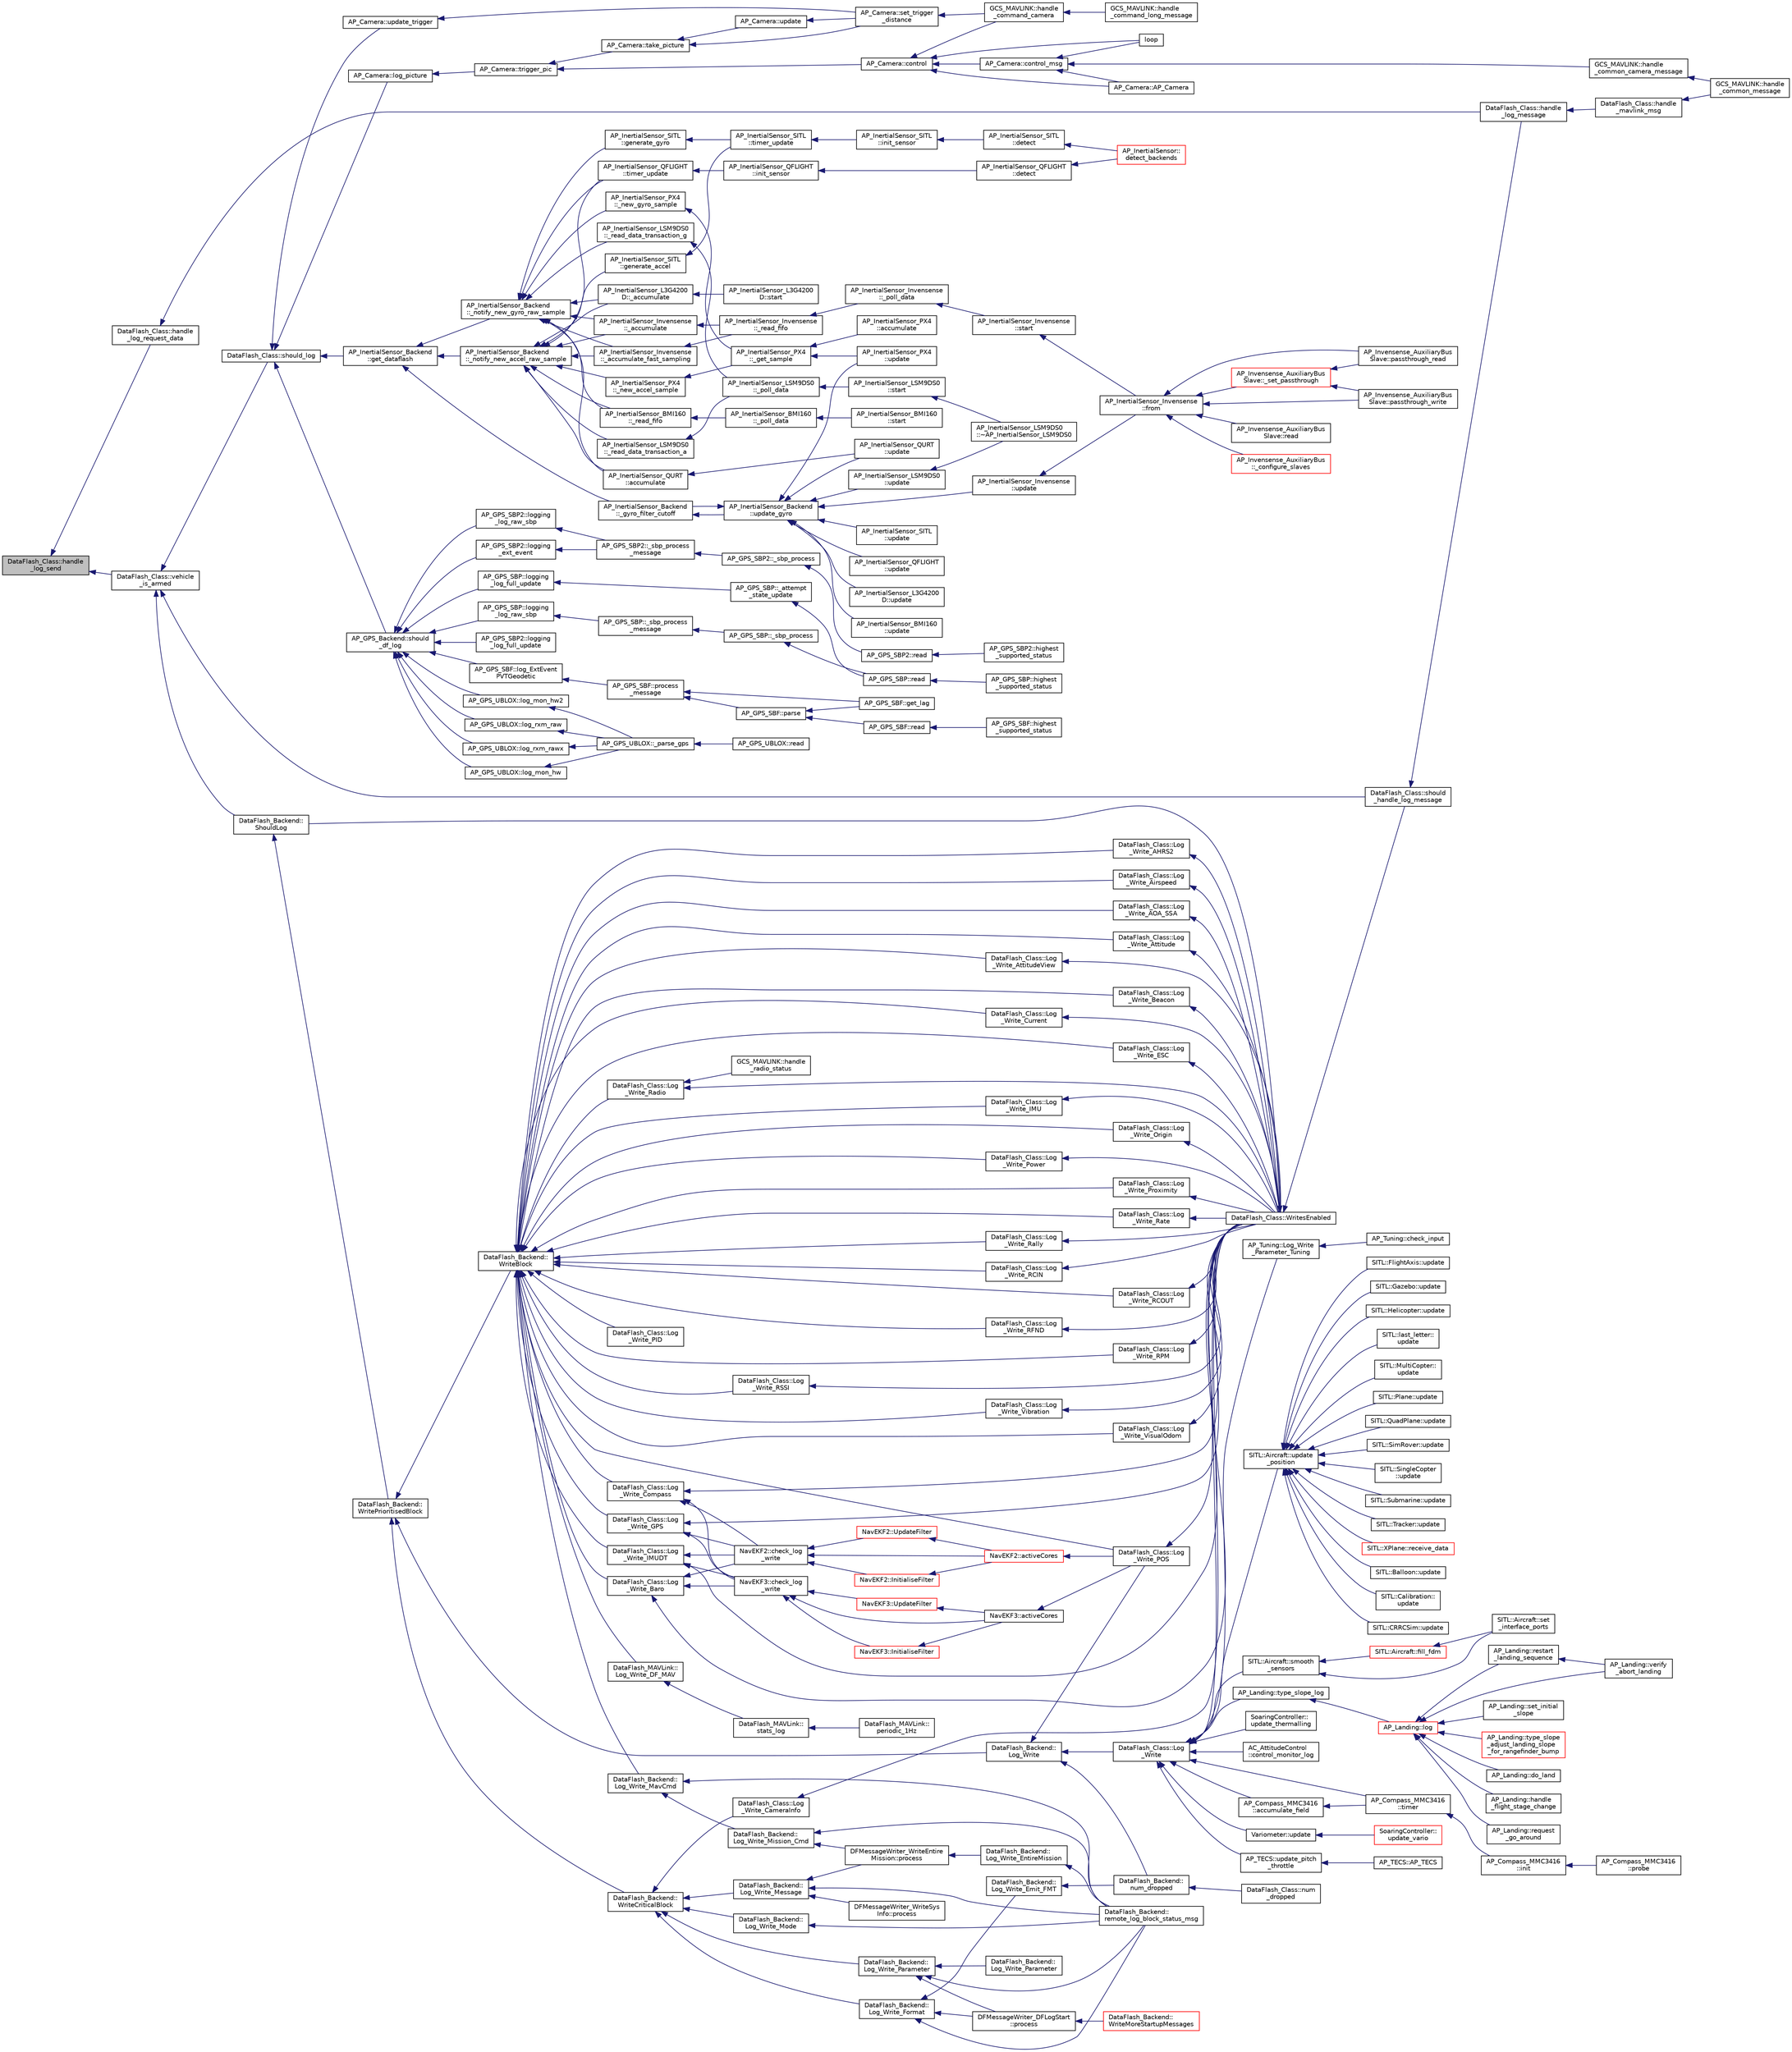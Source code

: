 digraph "DataFlash_Class::handle_log_send"
{
 // INTERACTIVE_SVG=YES
  edge [fontname="Helvetica",fontsize="10",labelfontname="Helvetica",labelfontsize="10"];
  node [fontname="Helvetica",fontsize="10",shape=record];
  rankdir="LR";
  Node1 [label="DataFlash_Class::handle\l_log_send",height=0.2,width=0.4,color="black", fillcolor="grey75", style="filled", fontcolor="black"];
  Node1 -> Node2 [dir="back",color="midnightblue",fontsize="10",style="solid",fontname="Helvetica"];
  Node2 [label="DataFlash_Class::handle\l_log_request_data",height=0.2,width=0.4,color="black", fillcolor="white", style="filled",URL="$classDataFlash__Class.html#a7460bed0ed59f26ad3cfa317b212bcdd"];
  Node2 -> Node3 [dir="back",color="midnightblue",fontsize="10",style="solid",fontname="Helvetica"];
  Node3 [label="DataFlash_Class::handle\l_log_message",height=0.2,width=0.4,color="black", fillcolor="white", style="filled",URL="$classDataFlash__Class.html#a54a0f06df82820b62ec798a212821d25"];
  Node3 -> Node4 [dir="back",color="midnightblue",fontsize="10",style="solid",fontname="Helvetica"];
  Node4 [label="DataFlash_Class::handle\l_mavlink_msg",height=0.2,width=0.4,color="black", fillcolor="white", style="filled",URL="$classDataFlash__Class.html#a06ce95acf59edd4dd3b8aa7246913e7a"];
  Node4 -> Node5 [dir="back",color="midnightblue",fontsize="10",style="solid",fontname="Helvetica"];
  Node5 [label="GCS_MAVLINK::handle\l_common_message",height=0.2,width=0.4,color="black", fillcolor="white", style="filled",URL="$structGCS__MAVLINK.html#a13da94a2548ade6552a5250eb3251e89"];
  Node1 -> Node6 [dir="back",color="midnightblue",fontsize="10",style="solid",fontname="Helvetica"];
  Node6 [label="DataFlash_Class::vehicle\l_is_armed",height=0.2,width=0.4,color="black", fillcolor="white", style="filled",URL="$classDataFlash__Class.html#a4ae8e6be0f866326253600ba95a20a47"];
  Node6 -> Node7 [dir="back",color="midnightblue",fontsize="10",style="solid",fontname="Helvetica"];
  Node7 [label="DataFlash_Class::should_log",height=0.2,width=0.4,color="black", fillcolor="white", style="filled",URL="$classDataFlash__Class.html#ad12449b59acdcf6b040af55907089eed"];
  Node7 -> Node8 [dir="back",color="midnightblue",fontsize="10",style="solid",fontname="Helvetica"];
  Node8 [label="AP_Camera::log_picture",height=0.2,width=0.4,color="black", fillcolor="white", style="filled",URL="$classAP__Camera.html#ae511c5d9c318c1650f04b4ecb5709112"];
  Node8 -> Node9 [dir="back",color="midnightblue",fontsize="10",style="solid",fontname="Helvetica"];
  Node9 [label="AP_Camera::trigger_pic",height=0.2,width=0.4,color="black", fillcolor="white", style="filled",URL="$classAP__Camera.html#a912338131e4f4ab09eb09139d471b7b3"];
  Node9 -> Node10 [dir="back",color="midnightblue",fontsize="10",style="solid",fontname="Helvetica"];
  Node10 [label="AP_Camera::control",height=0.2,width=0.4,color="black", fillcolor="white", style="filled",URL="$classAP__Camera.html#a7c7aa23d1a71db5345bb11899bbb8f31"];
  Node10 -> Node11 [dir="back",color="midnightblue",fontsize="10",style="solid",fontname="Helvetica"];
  Node11 [label="AP_Camera::AP_Camera",height=0.2,width=0.4,color="black", fillcolor="white", style="filled",URL="$classAP__Camera.html#ad8d2e68c3b5a7133da87975d3120223a"];
  Node10 -> Node12 [dir="back",color="midnightblue",fontsize="10",style="solid",fontname="Helvetica"];
  Node12 [label="AP_Camera::control_msg",height=0.2,width=0.4,color="black", fillcolor="white", style="filled",URL="$classAP__Camera.html#a5a9157e5d811fa1b55bebe90fe731065",tooltip="decode deprecated MavLink message that controls camera. "];
  Node12 -> Node11 [dir="back",color="midnightblue",fontsize="10",style="solid",fontname="Helvetica"];
  Node12 -> Node13 [dir="back",color="midnightblue",fontsize="10",style="solid",fontname="Helvetica"];
  Node13 [label="GCS_MAVLINK::handle\l_common_camera_message",height=0.2,width=0.4,color="black", fillcolor="white", style="filled",URL="$structGCS__MAVLINK.html#a496597037e80be23544b7618199ad9f5"];
  Node13 -> Node5 [dir="back",color="midnightblue",fontsize="10",style="solid",fontname="Helvetica"];
  Node12 -> Node14 [dir="back",color="midnightblue",fontsize="10",style="solid",fontname="Helvetica"];
  Node14 [label="loop",height=0.2,width=0.4,color="black", fillcolor="white", style="filled",URL="$routing_8cpp.html#afe461d27b9c48d5921c00d521181f12f"];
  Node10 -> Node15 [dir="back",color="midnightblue",fontsize="10",style="solid",fontname="Helvetica"];
  Node15 [label="GCS_MAVLINK::handle\l_command_camera",height=0.2,width=0.4,color="black", fillcolor="white", style="filled",URL="$structGCS__MAVLINK.html#a735b4b8b692fa6985a7f7b99c6b4d58c"];
  Node15 -> Node16 [dir="back",color="midnightblue",fontsize="10",style="solid",fontname="Helvetica"];
  Node16 [label="GCS_MAVLINK::handle\l_command_long_message",height=0.2,width=0.4,color="black", fillcolor="white", style="filled",URL="$structGCS__MAVLINK.html#ada9816ba563e134b421cb5bcc7b21ed6"];
  Node10 -> Node14 [dir="back",color="midnightblue",fontsize="10",style="solid",fontname="Helvetica"];
  Node9 -> Node17 [dir="back",color="midnightblue",fontsize="10",style="solid",fontname="Helvetica"];
  Node17 [label="AP_Camera::take_picture",height=0.2,width=0.4,color="black", fillcolor="white", style="filled",URL="$classAP__Camera.html#a5d7170c290ba358aab4e79e8e79bbb70"];
  Node17 -> Node18 [dir="back",color="midnightblue",fontsize="10",style="solid",fontname="Helvetica"];
  Node18 [label="AP_Camera::set_trigger\l_distance",height=0.2,width=0.4,color="black", fillcolor="white", style="filled",URL="$classAP__Camera.html#a4a39e7eb5e1df8b95ef260b0638c6fc7"];
  Node18 -> Node15 [dir="back",color="midnightblue",fontsize="10",style="solid",fontname="Helvetica"];
  Node17 -> Node19 [dir="back",color="midnightblue",fontsize="10",style="solid",fontname="Helvetica"];
  Node19 [label="AP_Camera::update",height=0.2,width=0.4,color="black", fillcolor="white", style="filled",URL="$classAP__Camera.html#a4077dde0b48102aa3b07eb64f1f7a420"];
  Node19 -> Node18 [dir="back",color="midnightblue",fontsize="10",style="solid",fontname="Helvetica"];
  Node7 -> Node20 [dir="back",color="midnightblue",fontsize="10",style="solid",fontname="Helvetica"];
  Node20 [label="AP_Camera::update_trigger",height=0.2,width=0.4,color="black", fillcolor="white", style="filled",URL="$classAP__Camera.html#a3809f54e2cc95832bb8d5e43451e834f"];
  Node20 -> Node18 [dir="back",color="midnightblue",fontsize="10",style="solid",fontname="Helvetica"];
  Node7 -> Node21 [dir="back",color="midnightblue",fontsize="10",style="solid",fontname="Helvetica"];
  Node21 [label="AP_GPS_Backend::should\l_df_log",height=0.2,width=0.4,color="black", fillcolor="white", style="filled",URL="$classAP__GPS__Backend.html#a78d22fd7b536578b4b444c4ac63d2fda"];
  Node21 -> Node22 [dir="back",color="midnightblue",fontsize="10",style="solid",fontname="Helvetica"];
  Node22 [label="AP_GPS_SBF::log_ExtEvent\lPVTGeodetic",height=0.2,width=0.4,color="black", fillcolor="white", style="filled",URL="$classAP__GPS__SBF.html#a029bda686db2bccb2b98f78cf5ea38fe"];
  Node22 -> Node23 [dir="back",color="midnightblue",fontsize="10",style="solid",fontname="Helvetica"];
  Node23 [label="AP_GPS_SBF::process\l_message",height=0.2,width=0.4,color="black", fillcolor="white", style="filled",URL="$classAP__GPS__SBF.html#a302b0e8422996c2cabb9dfac0eae59a4"];
  Node23 -> Node24 [dir="back",color="midnightblue",fontsize="10",style="solid",fontname="Helvetica"];
  Node24 [label="AP_GPS_SBF::get_lag",height=0.2,width=0.4,color="black", fillcolor="white", style="filled",URL="$classAP__GPS__SBF.html#ac390273f48b232915b30f6aeed7560f6"];
  Node23 -> Node25 [dir="back",color="midnightblue",fontsize="10",style="solid",fontname="Helvetica"];
  Node25 [label="AP_GPS_SBF::parse",height=0.2,width=0.4,color="black", fillcolor="white", style="filled",URL="$classAP__GPS__SBF.html#a4ff03181a0163ebda3dcc6b550e0d05a"];
  Node25 -> Node24 [dir="back",color="midnightblue",fontsize="10",style="solid",fontname="Helvetica"];
  Node25 -> Node26 [dir="back",color="midnightblue",fontsize="10",style="solid",fontname="Helvetica"];
  Node26 [label="AP_GPS_SBF::read",height=0.2,width=0.4,color="black", fillcolor="white", style="filled",URL="$classAP__GPS__SBF.html#a5d9c1999aa212fff0587dad4b306c97d"];
  Node26 -> Node27 [dir="back",color="midnightblue",fontsize="10",style="solid",fontname="Helvetica"];
  Node27 [label="AP_GPS_SBF::highest\l_supported_status",height=0.2,width=0.4,color="black", fillcolor="white", style="filled",URL="$classAP__GPS__SBF.html#a3aa88ec618ee6552f1823afae4a7c2c1"];
  Node21 -> Node28 [dir="back",color="midnightblue",fontsize="10",style="solid",fontname="Helvetica"];
  Node28 [label="AP_GPS_UBLOX::log_mon_hw",height=0.2,width=0.4,color="black", fillcolor="white", style="filled",URL="$classAP__GPS__UBLOX.html#afaad8ce1ad6c2192e2608e5731789b25"];
  Node28 -> Node29 [dir="back",color="midnightblue",fontsize="10",style="solid",fontname="Helvetica"];
  Node29 [label="AP_GPS_UBLOX::_parse_gps",height=0.2,width=0.4,color="black", fillcolor="white", style="filled",URL="$classAP__GPS__UBLOX.html#a16ae8ab4b0babfbc2245beb0a438ec33"];
  Node29 -> Node30 [dir="back",color="midnightblue",fontsize="10",style="solid",fontname="Helvetica"];
  Node30 [label="AP_GPS_UBLOX::read",height=0.2,width=0.4,color="black", fillcolor="white", style="filled",URL="$classAP__GPS__UBLOX.html#a09825f5ca37ee9bdb5e0939a4073a84e"];
  Node21 -> Node31 [dir="back",color="midnightblue",fontsize="10",style="solid",fontname="Helvetica"];
  Node31 [label="AP_GPS_UBLOX::log_mon_hw2",height=0.2,width=0.4,color="black", fillcolor="white", style="filled",URL="$classAP__GPS__UBLOX.html#aa371c3daa15a309ab65f1522471ff5c2"];
  Node31 -> Node29 [dir="back",color="midnightblue",fontsize="10",style="solid",fontname="Helvetica"];
  Node21 -> Node32 [dir="back",color="midnightblue",fontsize="10",style="solid",fontname="Helvetica"];
  Node32 [label="AP_GPS_UBLOX::log_rxm_raw",height=0.2,width=0.4,color="black", fillcolor="white", style="filled",URL="$classAP__GPS__UBLOX.html#a599fc077195cbe106d1da825688b1440"];
  Node32 -> Node29 [dir="back",color="midnightblue",fontsize="10",style="solid",fontname="Helvetica"];
  Node21 -> Node33 [dir="back",color="midnightblue",fontsize="10",style="solid",fontname="Helvetica"];
  Node33 [label="AP_GPS_UBLOX::log_rxm_rawx",height=0.2,width=0.4,color="black", fillcolor="white", style="filled",URL="$classAP__GPS__UBLOX.html#a3974f2089cb33bed89e19cfe3c7521f8"];
  Node33 -> Node29 [dir="back",color="midnightblue",fontsize="10",style="solid",fontname="Helvetica"];
  Node21 -> Node34 [dir="back",color="midnightblue",fontsize="10",style="solid",fontname="Helvetica"];
  Node34 [label="AP_GPS_SBP2::logging\l_ext_event",height=0.2,width=0.4,color="black", fillcolor="white", style="filled",URL="$classAP__GPS__SBP2.html#ae8c7f53ee8183d7f0b915e9b5a494ae6"];
  Node34 -> Node35 [dir="back",color="midnightblue",fontsize="10",style="solid",fontname="Helvetica"];
  Node35 [label="AP_GPS_SBP2::_sbp_process\l_message",height=0.2,width=0.4,color="black", fillcolor="white", style="filled",URL="$classAP__GPS__SBP2.html#ac64f29dd084dc165c676cfd2751e77ae"];
  Node35 -> Node36 [dir="back",color="midnightblue",fontsize="10",style="solid",fontname="Helvetica"];
  Node36 [label="AP_GPS_SBP2::_sbp_process",height=0.2,width=0.4,color="black", fillcolor="white", style="filled",URL="$classAP__GPS__SBP2.html#a401dc8505b1460b2cacbafea3d223a91"];
  Node36 -> Node37 [dir="back",color="midnightblue",fontsize="10",style="solid",fontname="Helvetica"];
  Node37 [label="AP_GPS_SBP2::read",height=0.2,width=0.4,color="black", fillcolor="white", style="filled",URL="$classAP__GPS__SBP2.html#a251cdad10dff6c4e02d59f0507e5f3b6"];
  Node37 -> Node38 [dir="back",color="midnightblue",fontsize="10",style="solid",fontname="Helvetica"];
  Node38 [label="AP_GPS_SBP2::highest\l_supported_status",height=0.2,width=0.4,color="black", fillcolor="white", style="filled",URL="$classAP__GPS__SBP2.html#a471fd2a813238296dcbb8a5e3d031514"];
  Node21 -> Node39 [dir="back",color="midnightblue",fontsize="10",style="solid",fontname="Helvetica"];
  Node39 [label="AP_GPS_SBP::logging\l_log_full_update",height=0.2,width=0.4,color="black", fillcolor="white", style="filled",URL="$classAP__GPS__SBP.html#af5d2846c5c8368ab5d6d9456f78cb04d"];
  Node39 -> Node40 [dir="back",color="midnightblue",fontsize="10",style="solid",fontname="Helvetica"];
  Node40 [label="AP_GPS_SBP::_attempt\l_state_update",height=0.2,width=0.4,color="black", fillcolor="white", style="filled",URL="$classAP__GPS__SBP.html#af9e1e7cae1c58891c9a47a6ae6425491"];
  Node40 -> Node41 [dir="back",color="midnightblue",fontsize="10",style="solid",fontname="Helvetica"];
  Node41 [label="AP_GPS_SBP::read",height=0.2,width=0.4,color="black", fillcolor="white", style="filled",URL="$classAP__GPS__SBP.html#a3fa95c1c1f83ad45a11a61d604e61d8d"];
  Node41 -> Node42 [dir="back",color="midnightblue",fontsize="10",style="solid",fontname="Helvetica"];
  Node42 [label="AP_GPS_SBP::highest\l_supported_status",height=0.2,width=0.4,color="black", fillcolor="white", style="filled",URL="$classAP__GPS__SBP.html#ad2aa36fb56f231229ca47df94c7c926f"];
  Node21 -> Node43 [dir="back",color="midnightblue",fontsize="10",style="solid",fontname="Helvetica"];
  Node43 [label="AP_GPS_SBP2::logging\l_log_full_update",height=0.2,width=0.4,color="black", fillcolor="white", style="filled",URL="$classAP__GPS__SBP2.html#adc254567a151ff0db903b861319f0d56"];
  Node21 -> Node44 [dir="back",color="midnightblue",fontsize="10",style="solid",fontname="Helvetica"];
  Node44 [label="AP_GPS_SBP::logging\l_log_raw_sbp",height=0.2,width=0.4,color="black", fillcolor="white", style="filled",URL="$classAP__GPS__SBP.html#a03c2f3629f94e7b6df5989cc33d9d59a"];
  Node44 -> Node45 [dir="back",color="midnightblue",fontsize="10",style="solid",fontname="Helvetica"];
  Node45 [label="AP_GPS_SBP::_sbp_process\l_message",height=0.2,width=0.4,color="black", fillcolor="white", style="filled",URL="$classAP__GPS__SBP.html#a95d51866fda5a620229c74d5684acce4"];
  Node45 -> Node46 [dir="back",color="midnightblue",fontsize="10",style="solid",fontname="Helvetica"];
  Node46 [label="AP_GPS_SBP::_sbp_process",height=0.2,width=0.4,color="black", fillcolor="white", style="filled",URL="$classAP__GPS__SBP.html#ad6291fa91e5c338da770ffdfefb6cd8a"];
  Node46 -> Node41 [dir="back",color="midnightblue",fontsize="10",style="solid",fontname="Helvetica"];
  Node21 -> Node47 [dir="back",color="midnightblue",fontsize="10",style="solid",fontname="Helvetica"];
  Node47 [label="AP_GPS_SBP2::logging\l_log_raw_sbp",height=0.2,width=0.4,color="black", fillcolor="white", style="filled",URL="$classAP__GPS__SBP2.html#af58239a6684265d3fde51012411d110c"];
  Node47 -> Node35 [dir="back",color="midnightblue",fontsize="10",style="solid",fontname="Helvetica"];
  Node7 -> Node48 [dir="back",color="midnightblue",fontsize="10",style="solid",fontname="Helvetica"];
  Node48 [label="AP_InertialSensor_Backend\l::get_dataflash",height=0.2,width=0.4,color="black", fillcolor="white", style="filled",URL="$classAP__InertialSensor__Backend.html#a6c878a16f5530684e2e1644a374756ca"];
  Node48 -> Node49 [dir="back",color="midnightblue",fontsize="10",style="solid",fontname="Helvetica"];
  Node49 [label="AP_InertialSensor_Backend\l::_gyro_filter_cutoff",height=0.2,width=0.4,color="black", fillcolor="white", style="filled",URL="$classAP__InertialSensor__Backend.html#a9c376bd62d2a8e0262f887c6188d0af9"];
  Node49 -> Node50 [dir="back",color="midnightblue",fontsize="10",style="solid",fontname="Helvetica"];
  Node50 [label="AP_InertialSensor_Backend\l::update_gyro",height=0.2,width=0.4,color="black", fillcolor="white", style="filled",URL="$classAP__InertialSensor__Backend.html#a0b5d300f99eee2d9debcc7380fd29ab0"];
  Node50 -> Node49 [dir="back",color="midnightblue",fontsize="10",style="solid",fontname="Helvetica"];
  Node50 -> Node51 [dir="back",color="midnightblue",fontsize="10",style="solid",fontname="Helvetica"];
  Node51 [label="AP_InertialSensor_LSM9DS0\l::update",height=0.2,width=0.4,color="black", fillcolor="white", style="filled",URL="$classAP__InertialSensor__LSM9DS0.html#a65d3c8abe3e7107544fabc581f7dd704"];
  Node51 -> Node52 [dir="back",color="midnightblue",fontsize="10",style="solid",fontname="Helvetica"];
  Node52 [label="AP_InertialSensor_LSM9DS0\l::~AP_InertialSensor_LSM9DS0",height=0.2,width=0.4,color="black", fillcolor="white", style="filled",URL="$classAP__InertialSensor__LSM9DS0.html#adb7e6b545d6d86adc761ef83bcee62e4"];
  Node50 -> Node53 [dir="back",color="midnightblue",fontsize="10",style="solid",fontname="Helvetica"];
  Node53 [label="AP_InertialSensor_SITL\l::update",height=0.2,width=0.4,color="black", fillcolor="white", style="filled",URL="$classAP__InertialSensor__SITL.html#a07604936d5a023d350e46404a63b10db"];
  Node50 -> Node54 [dir="back",color="midnightblue",fontsize="10",style="solid",fontname="Helvetica"];
  Node54 [label="AP_InertialSensor_QFLIGHT\l::update",height=0.2,width=0.4,color="black", fillcolor="white", style="filled",URL="$classAP__InertialSensor__QFLIGHT.html#aa0ca2330ef5cda8d8cf0573d65091dee"];
  Node50 -> Node55 [dir="back",color="midnightblue",fontsize="10",style="solid",fontname="Helvetica"];
  Node55 [label="AP_InertialSensor_QURT\l::update",height=0.2,width=0.4,color="black", fillcolor="white", style="filled",URL="$classAP__InertialSensor__QURT.html#a65aead1e6f4020fff780cbb65981fb78"];
  Node50 -> Node56 [dir="back",color="midnightblue",fontsize="10",style="solid",fontname="Helvetica"];
  Node56 [label="AP_InertialSensor_PX4\l::update",height=0.2,width=0.4,color="black", fillcolor="white", style="filled",URL="$classAP__InertialSensor__PX4.html#a56c271f4293b88db34537b7a11e63157"];
  Node50 -> Node57 [dir="back",color="midnightblue",fontsize="10",style="solid",fontname="Helvetica"];
  Node57 [label="AP_InertialSensor_L3G4200\lD::update",height=0.2,width=0.4,color="black", fillcolor="white", style="filled",URL="$classAP__InertialSensor__L3G4200D.html#a8315d5fbde5630f70ff25b109ec2da33"];
  Node50 -> Node58 [dir="back",color="midnightblue",fontsize="10",style="solid",fontname="Helvetica"];
  Node58 [label="AP_InertialSensor_BMI160\l::update",height=0.2,width=0.4,color="black", fillcolor="white", style="filled",URL="$classAP__InertialSensor__BMI160.html#a089a4a56a75c3f771d626aeb4806487a"];
  Node50 -> Node59 [dir="back",color="midnightblue",fontsize="10",style="solid",fontname="Helvetica"];
  Node59 [label="AP_InertialSensor_Invensense\l::update",height=0.2,width=0.4,color="black", fillcolor="white", style="filled",URL="$classAP__InertialSensor__Invensense.html#a247c35c3a991df3b0d40725108fd1763"];
  Node59 -> Node60 [dir="back",color="midnightblue",fontsize="10",style="solid",fontname="Helvetica"];
  Node60 [label="AP_InertialSensor_Invensense\l::from",height=0.2,width=0.4,color="black", fillcolor="white", style="filled",URL="$classAP__InertialSensor__Invensense.html#a06dbf9b0eab84d31dbba20ed8acd5d3e"];
  Node60 -> Node61 [dir="back",color="midnightblue",fontsize="10",style="solid",fontname="Helvetica"];
  Node61 [label="AP_Invensense_AuxiliaryBus\l::_configure_slaves",height=0.2,width=0.4,color="red", fillcolor="white", style="filled",URL="$classAP__Invensense__AuxiliaryBus.html#a99a1e2d327b6f013cb993f46337e9021"];
  Node60 -> Node62 [dir="back",color="midnightblue",fontsize="10",style="solid",fontname="Helvetica"];
  Node62 [label="AP_Invensense_AuxiliaryBus\lSlave::_set_passthrough",height=0.2,width=0.4,color="red", fillcolor="white", style="filled",URL="$classAP__Invensense__AuxiliaryBusSlave.html#a5f0506e4a39d15484e24ef0f155c93ed"];
  Node62 -> Node63 [dir="back",color="midnightblue",fontsize="10",style="solid",fontname="Helvetica"];
  Node63 [label="AP_Invensense_AuxiliaryBus\lSlave::passthrough_read",height=0.2,width=0.4,color="black", fillcolor="white", style="filled",URL="$classAP__Invensense__AuxiliaryBusSlave.html#aa8037d3e32a51691ad941a0b080f59c8"];
  Node62 -> Node64 [dir="back",color="midnightblue",fontsize="10",style="solid",fontname="Helvetica"];
  Node64 [label="AP_Invensense_AuxiliaryBus\lSlave::passthrough_write",height=0.2,width=0.4,color="black", fillcolor="white", style="filled",URL="$classAP__Invensense__AuxiliaryBusSlave.html#a0c70c5ce66b3d72ed65d33144168a698"];
  Node60 -> Node63 [dir="back",color="midnightblue",fontsize="10",style="solid",fontname="Helvetica"];
  Node60 -> Node64 [dir="back",color="midnightblue",fontsize="10",style="solid",fontname="Helvetica"];
  Node60 -> Node65 [dir="back",color="midnightblue",fontsize="10",style="solid",fontname="Helvetica"];
  Node65 [label="AP_Invensense_AuxiliaryBus\lSlave::read",height=0.2,width=0.4,color="black", fillcolor="white", style="filled",URL="$classAP__Invensense__AuxiliaryBusSlave.html#a6e7224e955510a4f5c44155ca5d9d9c8"];
  Node48 -> Node66 [dir="back",color="midnightblue",fontsize="10",style="solid",fontname="Helvetica"];
  Node66 [label="AP_InertialSensor_Backend\l::_notify_new_accel_raw_sample",height=0.2,width=0.4,color="black", fillcolor="white", style="filled",URL="$classAP__InertialSensor__Backend.html#a330d2242c139a6ec3e94e0dd7379df7c"];
  Node66 -> Node67 [dir="back",color="midnightblue",fontsize="10",style="solid",fontname="Helvetica"];
  Node67 [label="AP_InertialSensor_L3G4200\lD::_accumulate",height=0.2,width=0.4,color="black", fillcolor="white", style="filled",URL="$classAP__InertialSensor__L3G4200D.html#ab07f7d4df52cbab3fee7f509f50e81fc"];
  Node67 -> Node68 [dir="back",color="midnightblue",fontsize="10",style="solid",fontname="Helvetica"];
  Node68 [label="AP_InertialSensor_L3G4200\lD::start",height=0.2,width=0.4,color="black", fillcolor="white", style="filled",URL="$classAP__InertialSensor__L3G4200D.html#a5ddc32421474ee6f544abca47a91ae02"];
  Node66 -> Node69 [dir="back",color="midnightblue",fontsize="10",style="solid",fontname="Helvetica"];
  Node69 [label="AP_InertialSensor_Invensense\l::_accumulate",height=0.2,width=0.4,color="black", fillcolor="white", style="filled",URL="$classAP__InertialSensor__Invensense.html#a1a06a8d1e4db8924dcdcf9a6439dcaa9"];
  Node69 -> Node70 [dir="back",color="midnightblue",fontsize="10",style="solid",fontname="Helvetica"];
  Node70 [label="AP_InertialSensor_Invensense\l::_read_fifo",height=0.2,width=0.4,color="black", fillcolor="white", style="filled",URL="$classAP__InertialSensor__Invensense.html#a352da0427395f10fd6a9da9ec3a498ec"];
  Node70 -> Node71 [dir="back",color="midnightblue",fontsize="10",style="solid",fontname="Helvetica"];
  Node71 [label="AP_InertialSensor_Invensense\l::_poll_data",height=0.2,width=0.4,color="black", fillcolor="white", style="filled",URL="$classAP__InertialSensor__Invensense.html#a645c1fd527303dde9031b31544bbce6b"];
  Node71 -> Node72 [dir="back",color="midnightblue",fontsize="10",style="solid",fontname="Helvetica"];
  Node72 [label="AP_InertialSensor_Invensense\l::start",height=0.2,width=0.4,color="black", fillcolor="white", style="filled",URL="$classAP__InertialSensor__Invensense.html#ad54c13370e4efffcfa2c0eece9b53239"];
  Node72 -> Node60 [dir="back",color="midnightblue",fontsize="10",style="solid",fontname="Helvetica"];
  Node66 -> Node73 [dir="back",color="midnightblue",fontsize="10",style="solid",fontname="Helvetica"];
  Node73 [label="AP_InertialSensor_Invensense\l::_accumulate_fast_sampling",height=0.2,width=0.4,color="black", fillcolor="white", style="filled",URL="$classAP__InertialSensor__Invensense.html#aa4d24e709666169398355b5ee2a3df50"];
  Node73 -> Node70 [dir="back",color="midnightblue",fontsize="10",style="solid",fontname="Helvetica"];
  Node66 -> Node74 [dir="back",color="midnightblue",fontsize="10",style="solid",fontname="Helvetica"];
  Node74 [label="AP_InertialSensor_PX4\l::_new_accel_sample",height=0.2,width=0.4,color="black", fillcolor="white", style="filled",URL="$classAP__InertialSensor__PX4.html#ab860aacad51c8894d6d05d1291d8a650"];
  Node74 -> Node75 [dir="back",color="midnightblue",fontsize="10",style="solid",fontname="Helvetica"];
  Node75 [label="AP_InertialSensor_PX4\l::_get_sample",height=0.2,width=0.4,color="black", fillcolor="white", style="filled",URL="$classAP__InertialSensor__PX4.html#a86f463cc20f89a9eb4618ed494b3adf9"];
  Node75 -> Node76 [dir="back",color="midnightblue",fontsize="10",style="solid",fontname="Helvetica"];
  Node76 [label="AP_InertialSensor_PX4\l::accumulate",height=0.2,width=0.4,color="black", fillcolor="white", style="filled",URL="$classAP__InertialSensor__PX4.html#a516abbb2b48fb56a5984e531debea68d"];
  Node75 -> Node56 [dir="back",color="midnightblue",fontsize="10",style="solid",fontname="Helvetica"];
  Node66 -> Node77 [dir="back",color="midnightblue",fontsize="10",style="solid",fontname="Helvetica"];
  Node77 [label="AP_InertialSensor_LSM9DS0\l::_read_data_transaction_a",height=0.2,width=0.4,color="black", fillcolor="white", style="filled",URL="$classAP__InertialSensor__LSM9DS0.html#a9e083338c81500c744790115250d5207"];
  Node77 -> Node78 [dir="back",color="midnightblue",fontsize="10",style="solid",fontname="Helvetica"];
  Node78 [label="AP_InertialSensor_LSM9DS0\l::_poll_data",height=0.2,width=0.4,color="black", fillcolor="white", style="filled",URL="$classAP__InertialSensor__LSM9DS0.html#a517db16a43fdfa7fa31615d07b225474"];
  Node78 -> Node79 [dir="back",color="midnightblue",fontsize="10",style="solid",fontname="Helvetica"];
  Node79 [label="AP_InertialSensor_LSM9DS0\l::start",height=0.2,width=0.4,color="black", fillcolor="white", style="filled",URL="$classAP__InertialSensor__LSM9DS0.html#a1fa1189f7920f61d52d526f779be3d8f"];
  Node79 -> Node52 [dir="back",color="midnightblue",fontsize="10",style="solid",fontname="Helvetica"];
  Node66 -> Node80 [dir="back",color="midnightblue",fontsize="10",style="solid",fontname="Helvetica"];
  Node80 [label="AP_InertialSensor_BMI160\l::_read_fifo",height=0.2,width=0.4,color="black", fillcolor="white", style="filled",URL="$classAP__InertialSensor__BMI160.html#a1a519a3be822e3db7a19d0d0ed21d0c6"];
  Node80 -> Node81 [dir="back",color="midnightblue",fontsize="10",style="solid",fontname="Helvetica"];
  Node81 [label="AP_InertialSensor_BMI160\l::_poll_data",height=0.2,width=0.4,color="black", fillcolor="white", style="filled",URL="$classAP__InertialSensor__BMI160.html#a62d02f0977b50ee599a116e9f85d4ebc"];
  Node81 -> Node82 [dir="back",color="midnightblue",fontsize="10",style="solid",fontname="Helvetica"];
  Node82 [label="AP_InertialSensor_BMI160\l::start",height=0.2,width=0.4,color="black", fillcolor="white", style="filled",URL="$classAP__InertialSensor__BMI160.html#a786f5fe4d157ea0a2313c702402b58c5"];
  Node66 -> Node83 [dir="back",color="midnightblue",fontsize="10",style="solid",fontname="Helvetica"];
  Node83 [label="AP_InertialSensor_QURT\l::accumulate",height=0.2,width=0.4,color="black", fillcolor="white", style="filled",URL="$classAP__InertialSensor__QURT.html#ac64c9fedd2b0bcbddf29264e1bbd7af8"];
  Node83 -> Node55 [dir="back",color="midnightblue",fontsize="10",style="solid",fontname="Helvetica"];
  Node66 -> Node84 [dir="back",color="midnightblue",fontsize="10",style="solid",fontname="Helvetica"];
  Node84 [label="AP_InertialSensor_SITL\l::generate_accel",height=0.2,width=0.4,color="black", fillcolor="white", style="filled",URL="$classAP__InertialSensor__SITL.html#a8d6b8277285c6e8b6013585f403cd588"];
  Node84 -> Node85 [dir="back",color="midnightblue",fontsize="10",style="solid",fontname="Helvetica"];
  Node85 [label="AP_InertialSensor_SITL\l::timer_update",height=0.2,width=0.4,color="black", fillcolor="white", style="filled",URL="$classAP__InertialSensor__SITL.html#acb53ee7c91782608c30ff3e1c5af13e6"];
  Node85 -> Node86 [dir="back",color="midnightblue",fontsize="10",style="solid",fontname="Helvetica"];
  Node86 [label="AP_InertialSensor_SITL\l::init_sensor",height=0.2,width=0.4,color="black", fillcolor="white", style="filled",URL="$classAP__InertialSensor__SITL.html#ac44870551356848abea08bc23b2a3015"];
  Node86 -> Node87 [dir="back",color="midnightblue",fontsize="10",style="solid",fontname="Helvetica"];
  Node87 [label="AP_InertialSensor_SITL\l::detect",height=0.2,width=0.4,color="black", fillcolor="white", style="filled",URL="$classAP__InertialSensor__SITL.html#abc6d58b49a9c2dc04f884f46d948e8ed"];
  Node87 -> Node88 [dir="back",color="midnightblue",fontsize="10",style="solid",fontname="Helvetica"];
  Node88 [label="AP_InertialSensor::\ldetect_backends",height=0.2,width=0.4,color="red", fillcolor="white", style="filled",URL="$classAP__InertialSensor.html#a8967734e82a4f472c6d8ddd8db656804"];
  Node66 -> Node89 [dir="back",color="midnightblue",fontsize="10",style="solid",fontname="Helvetica"];
  Node89 [label="AP_InertialSensor_QFLIGHT\l::timer_update",height=0.2,width=0.4,color="black", fillcolor="white", style="filled",URL="$classAP__InertialSensor__QFLIGHT.html#a995eedfc1f2c8c01d00815aed816db6d"];
  Node89 -> Node90 [dir="back",color="midnightblue",fontsize="10",style="solid",fontname="Helvetica"];
  Node90 [label="AP_InertialSensor_QFLIGHT\l::init_sensor",height=0.2,width=0.4,color="black", fillcolor="white", style="filled",URL="$classAP__InertialSensor__QFLIGHT.html#abdba074dae77ff53a2e616499b5cd01c"];
  Node90 -> Node91 [dir="back",color="midnightblue",fontsize="10",style="solid",fontname="Helvetica"];
  Node91 [label="AP_InertialSensor_QFLIGHT\l::detect",height=0.2,width=0.4,color="black", fillcolor="white", style="filled",URL="$classAP__InertialSensor__QFLIGHT.html#aa0bf9146609415c6ecefacdcb336574c"];
  Node91 -> Node88 [dir="back",color="midnightblue",fontsize="10",style="solid",fontname="Helvetica"];
  Node48 -> Node92 [dir="back",color="midnightblue",fontsize="10",style="solid",fontname="Helvetica"];
  Node92 [label="AP_InertialSensor_Backend\l::_notify_new_gyro_raw_sample",height=0.2,width=0.4,color="black", fillcolor="white", style="filled",URL="$classAP__InertialSensor__Backend.html#a32a5d3f083aae76feb1f3e9cbf3cc095"];
  Node92 -> Node67 [dir="back",color="midnightblue",fontsize="10",style="solid",fontname="Helvetica"];
  Node92 -> Node69 [dir="back",color="midnightblue",fontsize="10",style="solid",fontname="Helvetica"];
  Node92 -> Node73 [dir="back",color="midnightblue",fontsize="10",style="solid",fontname="Helvetica"];
  Node92 -> Node93 [dir="back",color="midnightblue",fontsize="10",style="solid",fontname="Helvetica"];
  Node93 [label="AP_InertialSensor_PX4\l::_new_gyro_sample",height=0.2,width=0.4,color="black", fillcolor="white", style="filled",URL="$classAP__InertialSensor__PX4.html#a257fdff6435bb9addd12e3ba161c4c12"];
  Node93 -> Node75 [dir="back",color="midnightblue",fontsize="10",style="solid",fontname="Helvetica"];
  Node92 -> Node94 [dir="back",color="midnightblue",fontsize="10",style="solid",fontname="Helvetica"];
  Node94 [label="AP_InertialSensor_LSM9DS0\l::_read_data_transaction_g",height=0.2,width=0.4,color="black", fillcolor="white", style="filled",URL="$classAP__InertialSensor__LSM9DS0.html#a8d90205092ed9e6b959fe3da5f4f6477"];
  Node94 -> Node78 [dir="back",color="midnightblue",fontsize="10",style="solid",fontname="Helvetica"];
  Node92 -> Node80 [dir="back",color="midnightblue",fontsize="10",style="solid",fontname="Helvetica"];
  Node92 -> Node83 [dir="back",color="midnightblue",fontsize="10",style="solid",fontname="Helvetica"];
  Node92 -> Node95 [dir="back",color="midnightblue",fontsize="10",style="solid",fontname="Helvetica"];
  Node95 [label="AP_InertialSensor_SITL\l::generate_gyro",height=0.2,width=0.4,color="black", fillcolor="white", style="filled",URL="$classAP__InertialSensor__SITL.html#a884efe3040d8e915376390a36d778398"];
  Node95 -> Node85 [dir="back",color="midnightblue",fontsize="10",style="solid",fontname="Helvetica"];
  Node92 -> Node89 [dir="back",color="midnightblue",fontsize="10",style="solid",fontname="Helvetica"];
  Node6 -> Node96 [dir="back",color="midnightblue",fontsize="10",style="solid",fontname="Helvetica"];
  Node96 [label="DataFlash_Backend::\lShouldLog",height=0.2,width=0.4,color="black", fillcolor="white", style="filled",URL="$classDataFlash__Backend.html#ae29c274eff677e46bb9e404656194789"];
  Node96 -> Node97 [dir="back",color="midnightblue",fontsize="10",style="solid",fontname="Helvetica"];
  Node97 [label="DataFlash_Backend::\lWritePrioritisedBlock",height=0.2,width=0.4,color="black", fillcolor="white", style="filled",URL="$classDataFlash__Backend.html#a70bd07e118265442caab0d742cb06abc"];
  Node97 -> Node98 [dir="back",color="midnightblue",fontsize="10",style="solid",fontname="Helvetica"];
  Node98 [label="DataFlash_Backend::\lLog_Write",height=0.2,width=0.4,color="black", fillcolor="white", style="filled",URL="$classDataFlash__Backend.html#a701111d46c96bfab23971267f325ddd3"];
  Node98 -> Node99 [dir="back",color="midnightblue",fontsize="10",style="solid",fontname="Helvetica"];
  Node99 [label="DataFlash_Class::Log\l_Write",height=0.2,width=0.4,color="black", fillcolor="white", style="filled",URL="$classDataFlash__Class.html#a379c836ed19feeac263fcd994b60226b"];
  Node99 -> Node100 [dir="back",color="midnightblue",fontsize="10",style="solid",fontname="Helvetica"];
  Node100 [label="AC_AttitudeControl\l::control_monitor_log",height=0.2,width=0.4,color="black", fillcolor="white", style="filled",URL="$classAC__AttitudeControl.html#a24124a33c8cd7a9cd575d0c16a1e2d5b"];
  Node99 -> Node101 [dir="back",color="midnightblue",fontsize="10",style="solid",fontname="Helvetica"];
  Node101 [label="AP_Compass_MMC3416\l::timer",height=0.2,width=0.4,color="black", fillcolor="white", style="filled",URL="$classAP__Compass__MMC3416.html#a8b5b61173af45f3892c51bbeda783190"];
  Node101 -> Node102 [dir="back",color="midnightblue",fontsize="10",style="solid",fontname="Helvetica"];
  Node102 [label="AP_Compass_MMC3416\l::init",height=0.2,width=0.4,color="black", fillcolor="white", style="filled",URL="$classAP__Compass__MMC3416.html#af9749d12b13a50641e4c2b7b8b702ac2"];
  Node102 -> Node103 [dir="back",color="midnightblue",fontsize="10",style="solid",fontname="Helvetica"];
  Node103 [label="AP_Compass_MMC3416\l::probe",height=0.2,width=0.4,color="black", fillcolor="white", style="filled",URL="$classAP__Compass__MMC3416.html#a45317bd66ff02b0b69e17221ff572261"];
  Node99 -> Node104 [dir="back",color="midnightblue",fontsize="10",style="solid",fontname="Helvetica"];
  Node104 [label="AP_Compass_MMC3416\l::accumulate_field",height=0.2,width=0.4,color="black", fillcolor="white", style="filled",URL="$classAP__Compass__MMC3416.html#aa81525e474696e469db55ad9712a1b4f"];
  Node104 -> Node101 [dir="back",color="midnightblue",fontsize="10",style="solid",fontname="Helvetica"];
  Node99 -> Node105 [dir="back",color="midnightblue",fontsize="10",style="solid",fontname="Helvetica"];
  Node105 [label="AP_Landing::type_slope_log",height=0.2,width=0.4,color="black", fillcolor="white", style="filled",URL="$classAP__Landing.html#ac0b5a7424b989984441d47159f9e691c"];
  Node105 -> Node106 [dir="back",color="midnightblue",fontsize="10",style="solid",fontname="Helvetica"];
  Node106 [label="AP_Landing::log",height=0.2,width=0.4,color="red", fillcolor="white", style="filled",URL="$classAP__Landing.html#afbaa15e50629185cb1c1dcb1c41289d8"];
  Node106 -> Node107 [dir="back",color="midnightblue",fontsize="10",style="solid",fontname="Helvetica"];
  Node107 [label="AP_Landing::do_land",height=0.2,width=0.4,color="black", fillcolor="white", style="filled",URL="$classAP__Landing.html#ac7cb51eaa69d1bed262223b56ee2c4ce"];
  Node106 -> Node108 [dir="back",color="midnightblue",fontsize="10",style="solid",fontname="Helvetica"];
  Node108 [label="AP_Landing::handle\l_flight_stage_change",height=0.2,width=0.4,color="black", fillcolor="white", style="filled",URL="$classAP__Landing.html#a9f6d861fd1bf8df96c061931179095c0"];
  Node106 -> Node109 [dir="back",color="midnightblue",fontsize="10",style="solid",fontname="Helvetica"];
  Node109 [label="AP_Landing::request\l_go_around",height=0.2,width=0.4,color="black", fillcolor="white", style="filled",URL="$classAP__Landing.html#afc506451afaaca18bebe5746f1caf448"];
  Node106 -> Node110 [dir="back",color="midnightblue",fontsize="10",style="solid",fontname="Helvetica"];
  Node110 [label="AP_Landing::restart\l_landing_sequence",height=0.2,width=0.4,color="black", fillcolor="white", style="filled",URL="$classAP__Landing.html#a4cb652398231c274e6061aa6b211366b"];
  Node110 -> Node111 [dir="back",color="midnightblue",fontsize="10",style="solid",fontname="Helvetica"];
  Node111 [label="AP_Landing::verify\l_abort_landing",height=0.2,width=0.4,color="black", fillcolor="white", style="filled",URL="$classAP__Landing.html#a23d5d937afe630bfa1d3eeea5d767e4b"];
  Node106 -> Node112 [dir="back",color="midnightblue",fontsize="10",style="solid",fontname="Helvetica"];
  Node112 [label="AP_Landing::set_initial\l_slope",height=0.2,width=0.4,color="black", fillcolor="white", style="filled",URL="$classAP__Landing.html#a7e905f0cb574cb49a778b18906362736"];
  Node106 -> Node113 [dir="back",color="midnightblue",fontsize="10",style="solid",fontname="Helvetica"];
  Node113 [label="AP_Landing::type_slope\l_adjust_landing_slope\l_for_rangefinder_bump",height=0.2,width=0.4,color="red", fillcolor="white", style="filled",URL="$classAP__Landing.html#a68317a4d27e65aadc7013a9363da5ce3"];
  Node106 -> Node111 [dir="back",color="midnightblue",fontsize="10",style="solid",fontname="Helvetica"];
  Node99 -> Node114 [dir="back",color="midnightblue",fontsize="10",style="solid",fontname="Helvetica"];
  Node114 [label="SoaringController::\lupdate_thermalling",height=0.2,width=0.4,color="black", fillcolor="white", style="filled",URL="$classSoaringController.html#abfbc693fd6c93da20fb098aedf6fd596"];
  Node99 -> Node115 [dir="back",color="midnightblue",fontsize="10",style="solid",fontname="Helvetica"];
  Node115 [label="Variometer::update",height=0.2,width=0.4,color="black", fillcolor="white", style="filled",URL="$classVariometer.html#ae8429634659d6e7f64a64992380e7b2b"];
  Node115 -> Node116 [dir="back",color="midnightblue",fontsize="10",style="solid",fontname="Helvetica"];
  Node116 [label="SoaringController::\lupdate_vario",height=0.2,width=0.4,color="red", fillcolor="white", style="filled",URL="$classSoaringController.html#a7adf701742d2ba2f2e699b9e3ce1b955"];
  Node99 -> Node117 [dir="back",color="midnightblue",fontsize="10",style="solid",fontname="Helvetica"];
  Node117 [label="AP_TECS::update_pitch\l_throttle",height=0.2,width=0.4,color="black", fillcolor="white", style="filled",URL="$classAP__TECS.html#ad9fdee521b36fe15ab8ab06a35717c5a"];
  Node117 -> Node118 [dir="back",color="midnightblue",fontsize="10",style="solid",fontname="Helvetica"];
  Node118 [label="AP_TECS::AP_TECS",height=0.2,width=0.4,color="black", fillcolor="white", style="filled",URL="$classAP__TECS.html#a01d6d2b6f4c4151838115b13020d8990"];
  Node99 -> Node119 [dir="back",color="midnightblue",fontsize="10",style="solid",fontname="Helvetica"];
  Node119 [label="AP_Tuning::Log_Write\l_Parameter_Tuning",height=0.2,width=0.4,color="black", fillcolor="white", style="filled",URL="$classAP__Tuning.html#abc35074ce5f7c46fbbc644d80c3dc15a"];
  Node119 -> Node120 [dir="back",color="midnightblue",fontsize="10",style="solid",fontname="Helvetica"];
  Node120 [label="AP_Tuning::check_input",height=0.2,width=0.4,color="black", fillcolor="white", style="filled",URL="$classAP__Tuning.html#a26bf8c5e3711e547ce95654ca285fecb"];
  Node99 -> Node121 [dir="back",color="midnightblue",fontsize="10",style="solid",fontname="Helvetica"];
  Node121 [label="DataFlash_Class::WritesEnabled",height=0.2,width=0.4,color="black", fillcolor="white", style="filled",URL="$classDataFlash__Class.html#a680528ccef337901407a125439e1f397"];
  Node121 -> Node96 [dir="back",color="midnightblue",fontsize="10",style="solid",fontname="Helvetica"];
  Node121 -> Node122 [dir="back",color="midnightblue",fontsize="10",style="solid",fontname="Helvetica"];
  Node122 [label="DataFlash_Class::should\l_handle_log_message",height=0.2,width=0.4,color="black", fillcolor="white", style="filled",URL="$classDataFlash__Class.html#a1f5e7a1ba369422c7df05cd384019b0e"];
  Node122 -> Node3 [dir="back",color="midnightblue",fontsize="10",style="solid",fontname="Helvetica"];
  Node99 -> Node123 [dir="back",color="midnightblue",fontsize="10",style="solid",fontname="Helvetica"];
  Node123 [label="SITL::Aircraft::update\l_position",height=0.2,width=0.4,color="black", fillcolor="white", style="filled",URL="$classSITL_1_1Aircraft.html#a4a72b2c0617cf55b24b062daaae685b9"];
  Node123 -> Node124 [dir="back",color="midnightblue",fontsize="10",style="solid",fontname="Helvetica"];
  Node124 [label="SITL::Balloon::update",height=0.2,width=0.4,color="black", fillcolor="white", style="filled",URL="$classSITL_1_1Balloon.html#a34f5716a3c9ba0805d89dc36656ae90c"];
  Node123 -> Node125 [dir="back",color="midnightblue",fontsize="10",style="solid",fontname="Helvetica"];
  Node125 [label="SITL::Calibration::\lupdate",height=0.2,width=0.4,color="black", fillcolor="white", style="filled",URL="$classSITL_1_1Calibration.html#a0c3f60adfbc5d68ae425883af18b62f4"];
  Node123 -> Node126 [dir="back",color="midnightblue",fontsize="10",style="solid",fontname="Helvetica"];
  Node126 [label="SITL::CRRCSim::update",height=0.2,width=0.4,color="black", fillcolor="white", style="filled",URL="$classSITL_1_1CRRCSim.html#ada236d396837feb2c5efe885ea504f87"];
  Node123 -> Node127 [dir="back",color="midnightblue",fontsize="10",style="solid",fontname="Helvetica"];
  Node127 [label="SITL::FlightAxis::update",height=0.2,width=0.4,color="black", fillcolor="white", style="filled",URL="$classSITL_1_1FlightAxis.html#abea39b8171735bf99ad90267f6be4c42"];
  Node123 -> Node128 [dir="back",color="midnightblue",fontsize="10",style="solid",fontname="Helvetica"];
  Node128 [label="SITL::Gazebo::update",height=0.2,width=0.4,color="black", fillcolor="white", style="filled",URL="$classSITL_1_1Gazebo.html#a120a541070549b98ba4740c91abf97a7"];
  Node123 -> Node129 [dir="back",color="midnightblue",fontsize="10",style="solid",fontname="Helvetica"];
  Node129 [label="SITL::Helicopter::update",height=0.2,width=0.4,color="black", fillcolor="white", style="filled",URL="$classSITL_1_1Helicopter.html#a0e8602ead0fe804552ab7ade9a1b171e"];
  Node123 -> Node130 [dir="back",color="midnightblue",fontsize="10",style="solid",fontname="Helvetica"];
  Node130 [label="SITL::last_letter::\lupdate",height=0.2,width=0.4,color="black", fillcolor="white", style="filled",URL="$classSITL_1_1last__letter.html#ae4e6d3acea9730faa873e8d25b876d19"];
  Node123 -> Node131 [dir="back",color="midnightblue",fontsize="10",style="solid",fontname="Helvetica"];
  Node131 [label="SITL::MultiCopter::\lupdate",height=0.2,width=0.4,color="black", fillcolor="white", style="filled",URL="$classSITL_1_1MultiCopter.html#ad4df8bcd20625ce425cc9d73f9aa6a20"];
  Node123 -> Node132 [dir="back",color="midnightblue",fontsize="10",style="solid",fontname="Helvetica"];
  Node132 [label="SITL::Plane::update",height=0.2,width=0.4,color="black", fillcolor="white", style="filled",URL="$classSITL_1_1Plane.html#a7852409df29e250b1903384d1446930c"];
  Node123 -> Node133 [dir="back",color="midnightblue",fontsize="10",style="solid",fontname="Helvetica"];
  Node133 [label="SITL::QuadPlane::update",height=0.2,width=0.4,color="black", fillcolor="white", style="filled",URL="$classSITL_1_1QuadPlane.html#af9068f0de1894f5afc49481c869e3b6c"];
  Node123 -> Node134 [dir="back",color="midnightblue",fontsize="10",style="solid",fontname="Helvetica"];
  Node134 [label="SITL::SimRover::update",height=0.2,width=0.4,color="black", fillcolor="white", style="filled",URL="$classSITL_1_1SimRover.html#a0692a116e9c7cff78adb0b08b0d571b2"];
  Node123 -> Node135 [dir="back",color="midnightblue",fontsize="10",style="solid",fontname="Helvetica"];
  Node135 [label="SITL::SingleCopter\l::update",height=0.2,width=0.4,color="black", fillcolor="white", style="filled",URL="$classSITL_1_1SingleCopter.html#a07d0997518b86260a6a80b914733d7b5"];
  Node123 -> Node136 [dir="back",color="midnightblue",fontsize="10",style="solid",fontname="Helvetica"];
  Node136 [label="SITL::Submarine::update",height=0.2,width=0.4,color="black", fillcolor="white", style="filled",URL="$classSITL_1_1Submarine.html#ae172876dbb527df84dfb38c9fa383878"];
  Node123 -> Node137 [dir="back",color="midnightblue",fontsize="10",style="solid",fontname="Helvetica"];
  Node137 [label="SITL::Tracker::update",height=0.2,width=0.4,color="black", fillcolor="white", style="filled",URL="$classSITL_1_1Tracker.html#aa2d26c0841ead98b60a9291eb4d74b71"];
  Node123 -> Node138 [dir="back",color="midnightblue",fontsize="10",style="solid",fontname="Helvetica"];
  Node138 [label="SITL::XPlane::receive_data",height=0.2,width=0.4,color="red", fillcolor="white", style="filled",URL="$classSITL_1_1XPlane.html#ab30e1d12c7ebc3699a29f3442804a68b"];
  Node99 -> Node139 [dir="back",color="midnightblue",fontsize="10",style="solid",fontname="Helvetica"];
  Node139 [label="SITL::Aircraft::smooth\l_sensors",height=0.2,width=0.4,color="black", fillcolor="white", style="filled",URL="$classSITL_1_1Aircraft.html#a8b835df207c22a4d9bc24b14525ce968"];
  Node139 -> Node140 [dir="back",color="midnightblue",fontsize="10",style="solid",fontname="Helvetica"];
  Node140 [label="SITL::Aircraft::fill_fdm",height=0.2,width=0.4,color="red", fillcolor="white", style="filled",URL="$classSITL_1_1Aircraft.html#a07b38044e8a77d5f48db38e9913e06db"];
  Node140 -> Node141 [dir="back",color="midnightblue",fontsize="10",style="solid",fontname="Helvetica"];
  Node141 [label="SITL::Aircraft::set\l_interface_ports",height=0.2,width=0.4,color="black", fillcolor="white", style="filled",URL="$classSITL_1_1Aircraft.html#a061f04e9f5bc75cc1f250a4e7c3d8421"];
  Node139 -> Node141 [dir="back",color="midnightblue",fontsize="10",style="solid",fontname="Helvetica"];
  Node98 -> Node142 [dir="back",color="midnightblue",fontsize="10",style="solid",fontname="Helvetica"];
  Node142 [label="DataFlash_Class::Log\l_Write_POS",height=0.2,width=0.4,color="black", fillcolor="white", style="filled",URL="$classDataFlash__Class.html#a46e58faaa53c44516433f6bb7bde4163"];
  Node142 -> Node121 [dir="back",color="midnightblue",fontsize="10",style="solid",fontname="Helvetica"];
  Node98 -> Node143 [dir="back",color="midnightblue",fontsize="10",style="solid",fontname="Helvetica"];
  Node143 [label="DataFlash_Backend::\lnum_dropped",height=0.2,width=0.4,color="black", fillcolor="white", style="filled",URL="$classDataFlash__Backend.html#a944c1f573e2cd12e7ff491d48898d446"];
  Node143 -> Node144 [dir="back",color="midnightblue",fontsize="10",style="solid",fontname="Helvetica"];
  Node144 [label="DataFlash_Class::num\l_dropped",height=0.2,width=0.4,color="black", fillcolor="white", style="filled",URL="$classDataFlash__Class.html#a3b01d9a49c319ca3995df9b1649b9249"];
  Node97 -> Node145 [dir="back",color="midnightblue",fontsize="10",style="solid",fontname="Helvetica"];
  Node145 [label="DataFlash_Backend::\lWriteBlock",height=0.2,width=0.4,color="black", fillcolor="white", style="filled",URL="$classDataFlash__Backend.html#aed94b3ad1fd7333ddd7c2e20c3433d52"];
  Node145 -> Node146 [dir="back",color="midnightblue",fontsize="10",style="solid",fontname="Helvetica"];
  Node146 [label="DataFlash_Class::Log\l_Write_AHRS2",height=0.2,width=0.4,color="black", fillcolor="white", style="filled",URL="$classDataFlash__Class.html#ad81bca014959c6b0a6714ea0d83c409f"];
  Node146 -> Node121 [dir="back",color="midnightblue",fontsize="10",style="solid",fontname="Helvetica"];
  Node145 -> Node147 [dir="back",color="midnightblue",fontsize="10",style="solid",fontname="Helvetica"];
  Node147 [label="DataFlash_Class::Log\l_Write_Airspeed",height=0.2,width=0.4,color="black", fillcolor="white", style="filled",URL="$classDataFlash__Class.html#a6a38481f36ae833e7093c41a0e72be31"];
  Node147 -> Node121 [dir="back",color="midnightblue",fontsize="10",style="solid",fontname="Helvetica"];
  Node145 -> Node148 [dir="back",color="midnightblue",fontsize="10",style="solid",fontname="Helvetica"];
  Node148 [label="DataFlash_Class::Log\l_Write_AOA_SSA",height=0.2,width=0.4,color="black", fillcolor="white", style="filled",URL="$classDataFlash__Class.html#a07c6e6dc1aeb58b8f3255a63e0d5a430"];
  Node148 -> Node121 [dir="back",color="midnightblue",fontsize="10",style="solid",fontname="Helvetica"];
  Node145 -> Node149 [dir="back",color="midnightblue",fontsize="10",style="solid",fontname="Helvetica"];
  Node149 [label="DataFlash_Class::Log\l_Write_Attitude",height=0.2,width=0.4,color="black", fillcolor="white", style="filled",URL="$classDataFlash__Class.html#a100c0458780b38dd0ccc4a7381827b3c"];
  Node149 -> Node121 [dir="back",color="midnightblue",fontsize="10",style="solid",fontname="Helvetica"];
  Node145 -> Node150 [dir="back",color="midnightblue",fontsize="10",style="solid",fontname="Helvetica"];
  Node150 [label="DataFlash_Class::Log\l_Write_AttitudeView",height=0.2,width=0.4,color="black", fillcolor="white", style="filled",URL="$classDataFlash__Class.html#abf48a5cb3c39a255385d3853beb1b5d7"];
  Node150 -> Node121 [dir="back",color="midnightblue",fontsize="10",style="solid",fontname="Helvetica"];
  Node145 -> Node151 [dir="back",color="midnightblue",fontsize="10",style="solid",fontname="Helvetica"];
  Node151 [label="DataFlash_Class::Log\l_Write_Baro",height=0.2,width=0.4,color="black", fillcolor="white", style="filled",URL="$classDataFlash__Class.html#a4a12c2f2025e0a63d6ec85602857d0cb"];
  Node151 -> Node152 [dir="back",color="midnightblue",fontsize="10",style="solid",fontname="Helvetica"];
  Node152 [label="NavEKF2::check_log\l_write",height=0.2,width=0.4,color="black", fillcolor="white", style="filled",URL="$classNavEKF2.html#a124df957952b2cb0c04e4318a173f67a"];
  Node152 -> Node153 [dir="back",color="midnightblue",fontsize="10",style="solid",fontname="Helvetica"];
  Node153 [label="NavEKF2::InitialiseFilter",height=0.2,width=0.4,color="red", fillcolor="white", style="filled",URL="$classNavEKF2.html#a9c447b8d84abf2dfc845ddbbbad46a2b"];
  Node153 -> Node154 [dir="back",color="midnightblue",fontsize="10",style="solid",fontname="Helvetica"];
  Node154 [label="NavEKF2::activeCores",height=0.2,width=0.4,color="red", fillcolor="white", style="filled",URL="$classNavEKF2.html#ab18af2714c15fcf190493c01e2a28c73"];
  Node154 -> Node142 [dir="back",color="midnightblue",fontsize="10",style="solid",fontname="Helvetica"];
  Node152 -> Node155 [dir="back",color="midnightblue",fontsize="10",style="solid",fontname="Helvetica"];
  Node155 [label="NavEKF2::UpdateFilter",height=0.2,width=0.4,color="red", fillcolor="white", style="filled",URL="$classNavEKF2.html#a72815b1bbd9d7ceb0ff7ae52d14516df"];
  Node155 -> Node154 [dir="back",color="midnightblue",fontsize="10",style="solid",fontname="Helvetica"];
  Node152 -> Node154 [dir="back",color="midnightblue",fontsize="10",style="solid",fontname="Helvetica"];
  Node151 -> Node156 [dir="back",color="midnightblue",fontsize="10",style="solid",fontname="Helvetica"];
  Node156 [label="NavEKF3::check_log\l_write",height=0.2,width=0.4,color="black", fillcolor="white", style="filled",URL="$classNavEKF3.html#afa5a1b626563d35ad95545e8f056214b"];
  Node156 -> Node157 [dir="back",color="midnightblue",fontsize="10",style="solid",fontname="Helvetica"];
  Node157 [label="NavEKF3::InitialiseFilter",height=0.2,width=0.4,color="red", fillcolor="white", style="filled",URL="$classNavEKF3.html#a07f064fa513fbb6e7188141904f3b5b5"];
  Node157 -> Node158 [dir="back",color="midnightblue",fontsize="10",style="solid",fontname="Helvetica"];
  Node158 [label="NavEKF3::activeCores",height=0.2,width=0.4,color="black", fillcolor="white", style="filled",URL="$classNavEKF3.html#a3e1f50ad977a17222fcd7a6851b0f2ec"];
  Node158 -> Node142 [dir="back",color="midnightblue",fontsize="10",style="solid",fontname="Helvetica"];
  Node156 -> Node159 [dir="back",color="midnightblue",fontsize="10",style="solid",fontname="Helvetica"];
  Node159 [label="NavEKF3::UpdateFilter",height=0.2,width=0.4,color="red", fillcolor="white", style="filled",URL="$classNavEKF3.html#a477020fcf29376e0c2205dbf79728104"];
  Node159 -> Node158 [dir="back",color="midnightblue",fontsize="10",style="solid",fontname="Helvetica"];
  Node156 -> Node158 [dir="back",color="midnightblue",fontsize="10",style="solid",fontname="Helvetica"];
  Node151 -> Node121 [dir="back",color="midnightblue",fontsize="10",style="solid",fontname="Helvetica"];
  Node145 -> Node160 [dir="back",color="midnightblue",fontsize="10",style="solid",fontname="Helvetica"];
  Node160 [label="DataFlash_Class::Log\l_Write_Beacon",height=0.2,width=0.4,color="black", fillcolor="white", style="filled",URL="$classDataFlash__Class.html#abe412cc7c41a691691c24ec560586c45"];
  Node160 -> Node121 [dir="back",color="midnightblue",fontsize="10",style="solid",fontname="Helvetica"];
  Node145 -> Node161 [dir="back",color="midnightblue",fontsize="10",style="solid",fontname="Helvetica"];
  Node161 [label="DataFlash_Class::Log\l_Write_Compass",height=0.2,width=0.4,color="black", fillcolor="white", style="filled",URL="$classDataFlash__Class.html#a5189adf1c5da47c2149ca1d7baa745d8"];
  Node161 -> Node152 [dir="back",color="midnightblue",fontsize="10",style="solid",fontname="Helvetica"];
  Node161 -> Node156 [dir="back",color="midnightblue",fontsize="10",style="solid",fontname="Helvetica"];
  Node161 -> Node121 [dir="back",color="midnightblue",fontsize="10",style="solid",fontname="Helvetica"];
  Node145 -> Node162 [dir="back",color="midnightblue",fontsize="10",style="solid",fontname="Helvetica"];
  Node162 [label="DataFlash_Class::Log\l_Write_Current",height=0.2,width=0.4,color="black", fillcolor="white", style="filled",URL="$classDataFlash__Class.html#a6bc40fe7e7fd0b068700d5b89d85a920"];
  Node162 -> Node121 [dir="back",color="midnightblue",fontsize="10",style="solid",fontname="Helvetica"];
  Node145 -> Node163 [dir="back",color="midnightblue",fontsize="10",style="solid",fontname="Helvetica"];
  Node163 [label="DataFlash_MAVLink::\lLog_Write_DF_MAV",height=0.2,width=0.4,color="black", fillcolor="white", style="filled",URL="$classDataFlash__MAVLink.html#a4e95e48809d7011702476e879415d96c"];
  Node163 -> Node164 [dir="back",color="midnightblue",fontsize="10",style="solid",fontname="Helvetica"];
  Node164 [label="DataFlash_MAVLink::\lstats_log",height=0.2,width=0.4,color="black", fillcolor="white", style="filled",URL="$classDataFlash__MAVLink.html#af0e5de77619126d8d8d1dd06a389717d"];
  Node164 -> Node165 [dir="back",color="midnightblue",fontsize="10",style="solid",fontname="Helvetica"];
  Node165 [label="DataFlash_MAVLink::\lperiodic_1Hz",height=0.2,width=0.4,color="black", fillcolor="white", style="filled",URL="$classDataFlash__MAVLink.html#aff8ee53b8fbc202ef153f112dade8f21"];
  Node145 -> Node166 [dir="back",color="midnightblue",fontsize="10",style="solid",fontname="Helvetica"];
  Node166 [label="DataFlash_Class::Log\l_Write_ESC",height=0.2,width=0.4,color="black", fillcolor="white", style="filled",URL="$classDataFlash__Class.html#a90a22bd1a0d9fff2bde1efdf0d0c9575"];
  Node166 -> Node121 [dir="back",color="midnightblue",fontsize="10",style="solid",fontname="Helvetica"];
  Node145 -> Node167 [dir="back",color="midnightblue",fontsize="10",style="solid",fontname="Helvetica"];
  Node167 [label="DataFlash_Class::Log\l_Write_GPS",height=0.2,width=0.4,color="black", fillcolor="white", style="filled",URL="$classDataFlash__Class.html#a8a9087dec83092f0ea67b6741ff9f32e"];
  Node167 -> Node152 [dir="back",color="midnightblue",fontsize="10",style="solid",fontname="Helvetica"];
  Node167 -> Node156 [dir="back",color="midnightblue",fontsize="10",style="solid",fontname="Helvetica"];
  Node167 -> Node121 [dir="back",color="midnightblue",fontsize="10",style="solid",fontname="Helvetica"];
  Node145 -> Node168 [dir="back",color="midnightblue",fontsize="10",style="solid",fontname="Helvetica"];
  Node168 [label="DataFlash_Class::Log\l_Write_IMU",height=0.2,width=0.4,color="black", fillcolor="white", style="filled",URL="$classDataFlash__Class.html#a805d766e5347af5349e0979a2a07e452"];
  Node168 -> Node121 [dir="back",color="midnightblue",fontsize="10",style="solid",fontname="Helvetica"];
  Node145 -> Node169 [dir="back",color="midnightblue",fontsize="10",style="solid",fontname="Helvetica"];
  Node169 [label="DataFlash_Class::Log\l_Write_IMUDT",height=0.2,width=0.4,color="black", fillcolor="white", style="filled",URL="$classDataFlash__Class.html#a5835f10f0f4c71618a3793d582b3a52a"];
  Node169 -> Node152 [dir="back",color="midnightblue",fontsize="10",style="solid",fontname="Helvetica"];
  Node169 -> Node156 [dir="back",color="midnightblue",fontsize="10",style="solid",fontname="Helvetica"];
  Node169 -> Node121 [dir="back",color="midnightblue",fontsize="10",style="solid",fontname="Helvetica"];
  Node145 -> Node170 [dir="back",color="midnightblue",fontsize="10",style="solid",fontname="Helvetica"];
  Node170 [label="DataFlash_Backend::\lLog_Write_MavCmd",height=0.2,width=0.4,color="black", fillcolor="white", style="filled",URL="$classDataFlash__Backend.html#af0dcded34eb71f36ee8f910424be2061"];
  Node170 -> Node171 [dir="back",color="midnightblue",fontsize="10",style="solid",fontname="Helvetica"];
  Node171 [label="DataFlash_Backend::\lLog_Write_Mission_Cmd",height=0.2,width=0.4,color="black", fillcolor="white", style="filled",URL="$classDataFlash__Backend.html#a570580fce5fc1f96a9cfd6bb75dd8705"];
  Node171 -> Node172 [dir="back",color="midnightblue",fontsize="10",style="solid",fontname="Helvetica"];
  Node172 [label="DFMessageWriter_WriteEntire\lMission::process",height=0.2,width=0.4,color="black", fillcolor="white", style="filled",URL="$classDFMessageWriter__WriteEntireMission.html#a157afd1587cb4756d21bfd04bd64fdd1"];
  Node172 -> Node173 [dir="back",color="midnightblue",fontsize="10",style="solid",fontname="Helvetica"];
  Node173 [label="DataFlash_Backend::\lLog_Write_EntireMission",height=0.2,width=0.4,color="black", fillcolor="white", style="filled",URL="$classDataFlash__Backend.html#a2cf7e12a43bb8ebf9aa3ea073e544f40"];
  Node173 -> Node174 [dir="back",color="midnightblue",fontsize="10",style="solid",fontname="Helvetica"];
  Node174 [label="DataFlash_Backend::\lremote_log_block_status_msg",height=0.2,width=0.4,color="black", fillcolor="white", style="filled",URL="$classDataFlash__Backend.html#acc06500874549df2b2567f069176506e"];
  Node171 -> Node174 [dir="back",color="midnightblue",fontsize="10",style="solid",fontname="Helvetica"];
  Node170 -> Node174 [dir="back",color="midnightblue",fontsize="10",style="solid",fontname="Helvetica"];
  Node145 -> Node175 [dir="back",color="midnightblue",fontsize="10",style="solid",fontname="Helvetica"];
  Node175 [label="DataFlash_Class::Log\l_Write_Origin",height=0.2,width=0.4,color="black", fillcolor="white", style="filled",URL="$classDataFlash__Class.html#a7c9ea84e9cbfd62bac7f1fac7cafa562"];
  Node175 -> Node121 [dir="back",color="midnightblue",fontsize="10",style="solid",fontname="Helvetica"];
  Node145 -> Node176 [dir="back",color="midnightblue",fontsize="10",style="solid",fontname="Helvetica"];
  Node176 [label="DataFlash_Class::Log\l_Write_PID",height=0.2,width=0.4,color="black", fillcolor="white", style="filled",URL="$classDataFlash__Class.html#a92d70f9aa906b4a2ad56f88cf04630ce"];
  Node145 -> Node142 [dir="back",color="midnightblue",fontsize="10",style="solid",fontname="Helvetica"];
  Node145 -> Node177 [dir="back",color="midnightblue",fontsize="10",style="solid",fontname="Helvetica"];
  Node177 [label="DataFlash_Class::Log\l_Write_Power",height=0.2,width=0.4,color="black", fillcolor="white", style="filled",URL="$classDataFlash__Class.html#a0244745bcbf21252169dbca26be44557"];
  Node177 -> Node121 [dir="back",color="midnightblue",fontsize="10",style="solid",fontname="Helvetica"];
  Node145 -> Node178 [dir="back",color="midnightblue",fontsize="10",style="solid",fontname="Helvetica"];
  Node178 [label="DataFlash_Class::Log\l_Write_Proximity",height=0.2,width=0.4,color="black", fillcolor="white", style="filled",URL="$classDataFlash__Class.html#adebf82a1c347a2dbcaf366ea32bc3bc5"];
  Node178 -> Node121 [dir="back",color="midnightblue",fontsize="10",style="solid",fontname="Helvetica"];
  Node145 -> Node179 [dir="back",color="midnightblue",fontsize="10",style="solid",fontname="Helvetica"];
  Node179 [label="DataFlash_Class::Log\l_Write_Radio",height=0.2,width=0.4,color="black", fillcolor="white", style="filled",URL="$classDataFlash__Class.html#ae26cdaa597f952193b6be4436d55c7d6"];
  Node179 -> Node121 [dir="back",color="midnightblue",fontsize="10",style="solid",fontname="Helvetica"];
  Node179 -> Node180 [dir="back",color="midnightblue",fontsize="10",style="solid",fontname="Helvetica"];
  Node180 [label="GCS_MAVLINK::handle\l_radio_status",height=0.2,width=0.4,color="black", fillcolor="white", style="filled",URL="$structGCS__MAVLINK.html#a95855cb1b5e848b644d0fdeb1009a031"];
  Node145 -> Node181 [dir="back",color="midnightblue",fontsize="10",style="solid",fontname="Helvetica"];
  Node181 [label="DataFlash_Class::Log\l_Write_Rally",height=0.2,width=0.4,color="black", fillcolor="white", style="filled",URL="$classDataFlash__Class.html#aa4421dde08afcd932ccbe12aef85055d"];
  Node181 -> Node121 [dir="back",color="midnightblue",fontsize="10",style="solid",fontname="Helvetica"];
  Node145 -> Node182 [dir="back",color="midnightblue",fontsize="10",style="solid",fontname="Helvetica"];
  Node182 [label="DataFlash_Class::Log\l_Write_Rate",height=0.2,width=0.4,color="black", fillcolor="white", style="filled",URL="$classDataFlash__Class.html#a5db08f0e524269d5b88c5919424af11c"];
  Node182 -> Node121 [dir="back",color="midnightblue",fontsize="10",style="solid",fontname="Helvetica"];
  Node145 -> Node183 [dir="back",color="midnightblue",fontsize="10",style="solid",fontname="Helvetica"];
  Node183 [label="DataFlash_Class::Log\l_Write_RCIN",height=0.2,width=0.4,color="black", fillcolor="white", style="filled",URL="$classDataFlash__Class.html#ae3cb0f9ab8db6bcced3f504a2a767081"];
  Node183 -> Node121 [dir="back",color="midnightblue",fontsize="10",style="solid",fontname="Helvetica"];
  Node145 -> Node184 [dir="back",color="midnightblue",fontsize="10",style="solid",fontname="Helvetica"];
  Node184 [label="DataFlash_Class::Log\l_Write_RCOUT",height=0.2,width=0.4,color="black", fillcolor="white", style="filled",URL="$classDataFlash__Class.html#a365196ae7546b5065934ffbdb91066e5"];
  Node184 -> Node121 [dir="back",color="midnightblue",fontsize="10",style="solid",fontname="Helvetica"];
  Node145 -> Node185 [dir="back",color="midnightblue",fontsize="10",style="solid",fontname="Helvetica"];
  Node185 [label="DataFlash_Class::Log\l_Write_RFND",height=0.2,width=0.4,color="black", fillcolor="white", style="filled",URL="$classDataFlash__Class.html#af0a21d8a256a8e1e6f9da5566cc5a168"];
  Node185 -> Node121 [dir="back",color="midnightblue",fontsize="10",style="solid",fontname="Helvetica"];
  Node145 -> Node186 [dir="back",color="midnightblue",fontsize="10",style="solid",fontname="Helvetica"];
  Node186 [label="DataFlash_Class::Log\l_Write_RPM",height=0.2,width=0.4,color="black", fillcolor="white", style="filled",URL="$classDataFlash__Class.html#aa5d9034787597e35040f6b9624bf9b6c"];
  Node186 -> Node121 [dir="back",color="midnightblue",fontsize="10",style="solid",fontname="Helvetica"];
  Node145 -> Node187 [dir="back",color="midnightblue",fontsize="10",style="solid",fontname="Helvetica"];
  Node187 [label="DataFlash_Class::Log\l_Write_RSSI",height=0.2,width=0.4,color="black", fillcolor="white", style="filled",URL="$classDataFlash__Class.html#ab89b9493bafe090db104589de9bc100c"];
  Node187 -> Node121 [dir="back",color="midnightblue",fontsize="10",style="solid",fontname="Helvetica"];
  Node145 -> Node188 [dir="back",color="midnightblue",fontsize="10",style="solid",fontname="Helvetica"];
  Node188 [label="DataFlash_Class::Log\l_Write_Vibration",height=0.2,width=0.4,color="black", fillcolor="white", style="filled",URL="$classDataFlash__Class.html#af3e28f802f9d4f6be01a5283ada628fe"];
  Node188 -> Node121 [dir="back",color="midnightblue",fontsize="10",style="solid",fontname="Helvetica"];
  Node145 -> Node189 [dir="back",color="midnightblue",fontsize="10",style="solid",fontname="Helvetica"];
  Node189 [label="DataFlash_Class::Log\l_Write_VisualOdom",height=0.2,width=0.4,color="black", fillcolor="white", style="filled",URL="$classDataFlash__Class.html#ab9b4b0869a66719efeef76ea8da2c564"];
  Node189 -> Node121 [dir="back",color="midnightblue",fontsize="10",style="solid",fontname="Helvetica"];
  Node97 -> Node190 [dir="back",color="midnightblue",fontsize="10",style="solid",fontname="Helvetica"];
  Node190 [label="DataFlash_Backend::\lWriteCriticalBlock",height=0.2,width=0.4,color="black", fillcolor="white", style="filled",URL="$classDataFlash__Backend.html#a5be0a9e566b2b525659756204c3353b7"];
  Node190 -> Node191 [dir="back",color="midnightblue",fontsize="10",style="solid",fontname="Helvetica"];
  Node191 [label="DataFlash_Class::Log\l_Write_CameraInfo",height=0.2,width=0.4,color="black", fillcolor="white", style="filled",URL="$classDataFlash__Class.html#af027b69eefd54b04e56a821eeda76e40"];
  Node191 -> Node121 [dir="back",color="midnightblue",fontsize="10",style="solid",fontname="Helvetica"];
  Node190 -> Node192 [dir="back",color="midnightblue",fontsize="10",style="solid",fontname="Helvetica"];
  Node192 [label="DataFlash_Backend::\lLog_Write_Format",height=0.2,width=0.4,color="black", fillcolor="white", style="filled",URL="$classDataFlash__Backend.html#a33c4294acfcecd5db6c923de11893e45"];
  Node192 -> Node193 [dir="back",color="midnightblue",fontsize="10",style="solid",fontname="Helvetica"];
  Node193 [label="DataFlash_Backend::\lLog_Write_Emit_FMT",height=0.2,width=0.4,color="black", fillcolor="white", style="filled",URL="$classDataFlash__Backend.html#a0ed8c2da3963e144758e4df2f14161f8"];
  Node193 -> Node143 [dir="back",color="midnightblue",fontsize="10",style="solid",fontname="Helvetica"];
  Node192 -> Node194 [dir="back",color="midnightblue",fontsize="10",style="solid",fontname="Helvetica"];
  Node194 [label="DFMessageWriter_DFLogStart\l::process",height=0.2,width=0.4,color="black", fillcolor="white", style="filled",URL="$classDFMessageWriter__DFLogStart.html#a81d7ab192bff2616b7649f3d4bdf7ca7"];
  Node194 -> Node195 [dir="back",color="midnightblue",fontsize="10",style="solid",fontname="Helvetica"];
  Node195 [label="DataFlash_Backend::\lWriteMoreStartupMessages",height=0.2,width=0.4,color="red", fillcolor="white", style="filled",URL="$classDataFlash__Backend.html#af17a5022c4e47cfdd56c1a5887e85632"];
  Node192 -> Node174 [dir="back",color="midnightblue",fontsize="10",style="solid",fontname="Helvetica"];
  Node190 -> Node196 [dir="back",color="midnightblue",fontsize="10",style="solid",fontname="Helvetica"];
  Node196 [label="DataFlash_Backend::\lLog_Write_Message",height=0.2,width=0.4,color="black", fillcolor="white", style="filled",URL="$classDataFlash__Backend.html#a36de68caf35d162312f55f958c00fc6c"];
  Node196 -> Node197 [dir="back",color="midnightblue",fontsize="10",style="solid",fontname="Helvetica"];
  Node197 [label="DFMessageWriter_WriteSys\lInfo::process",height=0.2,width=0.4,color="black", fillcolor="white", style="filled",URL="$classDFMessageWriter__WriteSysInfo.html#a58c7b3822a65bb8415b33960266a1e83"];
  Node196 -> Node172 [dir="back",color="midnightblue",fontsize="10",style="solid",fontname="Helvetica"];
  Node196 -> Node174 [dir="back",color="midnightblue",fontsize="10",style="solid",fontname="Helvetica"];
  Node190 -> Node198 [dir="back",color="midnightblue",fontsize="10",style="solid",fontname="Helvetica"];
  Node198 [label="DataFlash_Backend::\lLog_Write_Mode",height=0.2,width=0.4,color="black", fillcolor="white", style="filled",URL="$classDataFlash__Backend.html#a09f5553f9e37e58f72cde1a95b2f20f2"];
  Node198 -> Node174 [dir="back",color="midnightblue",fontsize="10",style="solid",fontname="Helvetica"];
  Node190 -> Node199 [dir="back",color="midnightblue",fontsize="10",style="solid",fontname="Helvetica"];
  Node199 [label="DataFlash_Backend::\lLog_Write_Parameter",height=0.2,width=0.4,color="black", fillcolor="white", style="filled",URL="$classDataFlash__Backend.html#a85713efc5d4dfb01c5ef7968f9f2842e"];
  Node199 -> Node200 [dir="back",color="midnightblue",fontsize="10",style="solid",fontname="Helvetica"];
  Node200 [label="DataFlash_Backend::\lLog_Write_Parameter",height=0.2,width=0.4,color="black", fillcolor="white", style="filled",URL="$classDataFlash__Backend.html#a76b0eff7f34874f2a35c4d6241203e6f"];
  Node199 -> Node194 [dir="back",color="midnightblue",fontsize="10",style="solid",fontname="Helvetica"];
  Node199 -> Node174 [dir="back",color="midnightblue",fontsize="10",style="solid",fontname="Helvetica"];
  Node6 -> Node122 [dir="back",color="midnightblue",fontsize="10",style="solid",fontname="Helvetica"];
}
